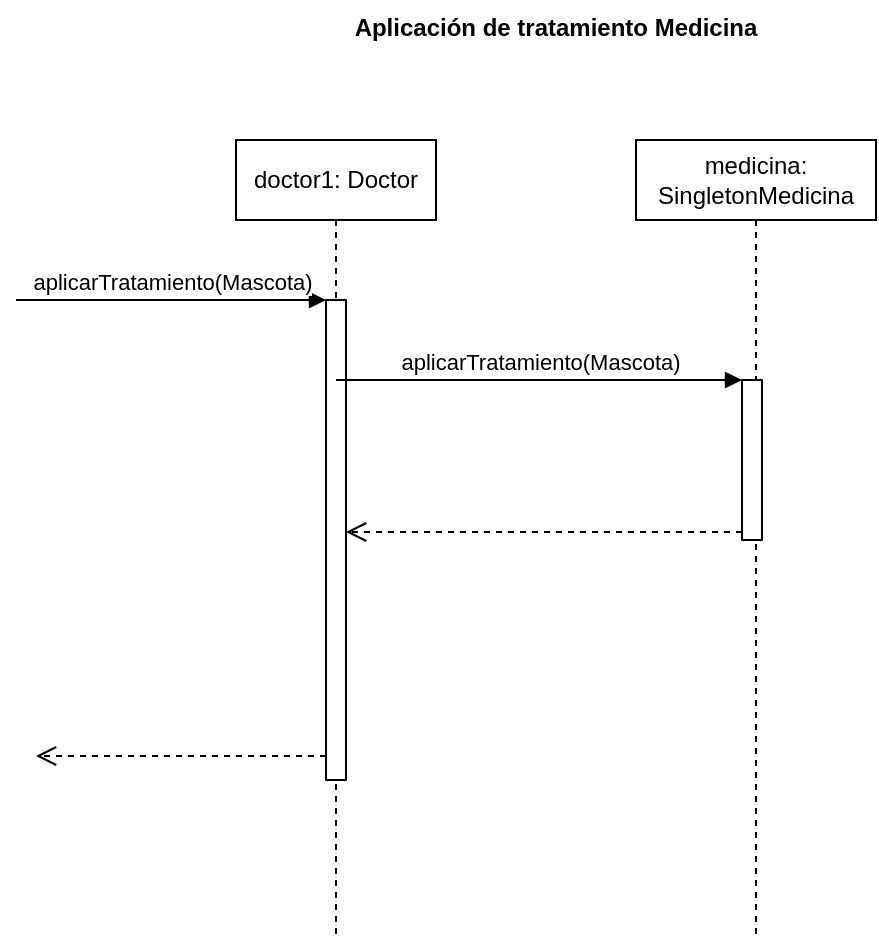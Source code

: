 <mxfile version="20.5.1" type="device"><diagram id="1SSLP-ITg1Dm7kPWnKLz" name="Página-1"><mxGraphModel dx="948" dy="546" grid="1" gridSize="10" guides="1" tooltips="1" connect="1" arrows="1" fold="1" page="1" pageScale="1" pageWidth="827" pageHeight="1169" math="0" shadow="0"><root><mxCell id="0"/><mxCell id="1" parent="0"/><mxCell id="3RF9gLxIAWdsuVN9A1oI-8" value="aplicarTratamiento(Mascota)" style="html=1;verticalAlign=bottom;endArrow=block;entryX=0;entryY=0;rounded=0;" edge="1" target="3RF9gLxIAWdsuVN9A1oI-7" parent="1"><mxGeometry relative="1" as="geometry"><mxPoint x="160" y="180" as="sourcePoint"/></mxGeometry></mxCell><mxCell id="3RF9gLxIAWdsuVN9A1oI-9" value="" style="html=1;verticalAlign=bottom;endArrow=open;dashed=1;endSize=8;exitX=0;exitY=0.95;rounded=0;" edge="1" source="3RF9gLxIAWdsuVN9A1oI-7" parent="1"><mxGeometry relative="1" as="geometry"><mxPoint x="170" y="408" as="targetPoint"/></mxGeometry></mxCell><mxCell id="3RF9gLxIAWdsuVN9A1oI-10" value="doctor1: Doctor" style="shape=umlLifeline;perimeter=lifelinePerimeter;whiteSpace=wrap;html=1;container=1;collapsible=0;recursiveResize=0;outlineConnect=0;" vertex="1" parent="1"><mxGeometry x="270" y="100" width="100" height="400" as="geometry"/></mxCell><mxCell id="3RF9gLxIAWdsuVN9A1oI-7" value="" style="html=1;points=[];perimeter=orthogonalPerimeter;" vertex="1" parent="3RF9gLxIAWdsuVN9A1oI-10"><mxGeometry x="45" y="80" width="10" height="240" as="geometry"/></mxCell><mxCell id="3RF9gLxIAWdsuVN9A1oI-11" value="medicina: SingletonMedicina" style="shape=umlLifeline;perimeter=lifelinePerimeter;whiteSpace=wrap;html=1;container=1;collapsible=0;recursiveResize=0;outlineConnect=0;" vertex="1" parent="1"><mxGeometry x="470" y="100" width="120" height="400" as="geometry"/></mxCell><mxCell id="3RF9gLxIAWdsuVN9A1oI-15" value="" style="html=1;points=[];perimeter=orthogonalPerimeter;" vertex="1" parent="3RF9gLxIAWdsuVN9A1oI-11"><mxGeometry x="53" y="120" width="10" height="80" as="geometry"/></mxCell><mxCell id="3RF9gLxIAWdsuVN9A1oI-16" value="aplicarTratamiento(Mascota)" style="html=1;verticalAlign=bottom;endArrow=block;entryX=0;entryY=0;rounded=0;" edge="1" target="3RF9gLxIAWdsuVN9A1oI-15" parent="1" source="3RF9gLxIAWdsuVN9A1oI-10"><mxGeometry relative="1" as="geometry"><mxPoint x="390" y="230" as="sourcePoint"/></mxGeometry></mxCell><mxCell id="3RF9gLxIAWdsuVN9A1oI-17" value="" style="html=1;verticalAlign=bottom;endArrow=open;dashed=1;endSize=8;exitX=0;exitY=0.95;rounded=0;" edge="1" source="3RF9gLxIAWdsuVN9A1oI-15" parent="1" target="3RF9gLxIAWdsuVN9A1oI-7"><mxGeometry relative="1" as="geometry"><mxPoint x="320" y="290" as="targetPoint"/></mxGeometry></mxCell><mxCell id="3RF9gLxIAWdsuVN9A1oI-18" value="Aplicación de tratamiento Medicina" style="text;align=center;fontStyle=1;verticalAlign=middle;spacingLeft=3;spacingRight=3;strokeColor=none;rotatable=0;points=[[0,0.5],[1,0.5]];portConstraint=eastwest;" vertex="1" parent="1"><mxGeometry x="390" y="30" width="80" height="26" as="geometry"/></mxCell></root></mxGraphModel></diagram></mxfile>